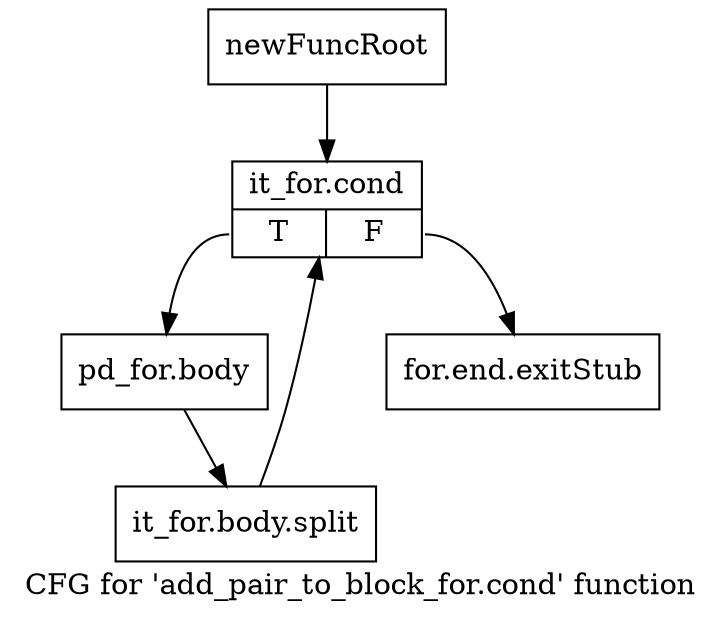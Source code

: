 digraph "CFG for 'add_pair_to_block_for.cond' function" {
	label="CFG for 'add_pair_to_block_for.cond' function";

	Node0x188dab0 [shape=record,label="{newFuncRoot}"];
	Node0x188dab0 -> Node0x1893da0;
	Node0x1893d50 [shape=record,label="{for.end.exitStub}"];
	Node0x1893da0 [shape=record,label="{it_for.cond|{<s0>T|<s1>F}}"];
	Node0x1893da0:s0 -> Node0x1893df0;
	Node0x1893da0:s1 -> Node0x1893d50;
	Node0x1893df0 [shape=record,label="{pd_for.body}"];
	Node0x1893df0 -> Node0x1c0cb30;
	Node0x1c0cb30 [shape=record,label="{it_for.body.split}"];
	Node0x1c0cb30 -> Node0x1893da0;
}
